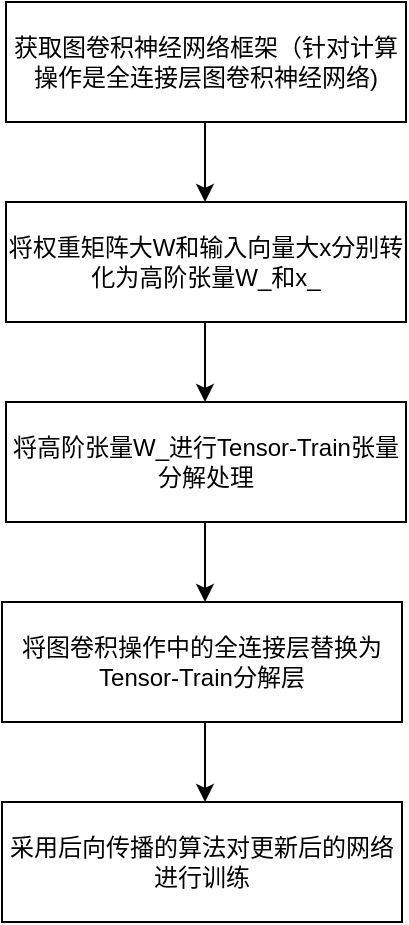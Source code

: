 <mxfile version="20.0.4" type="github" pages="4">
  <diagram id="wjAvKNhvG2bldBXunozt" name="流程图">
    <mxGraphModel dx="1422" dy="762" grid="1" gridSize="10" guides="1" tooltips="1" connect="1" arrows="1" fold="1" page="1" pageScale="1" pageWidth="827" pageHeight="1169" math="0" shadow="0">
      <root>
        <mxCell id="0" />
        <mxCell id="1" parent="0" />
        <mxCell id="dovzdQ19YxwfRrEQ2zp6-1" value="获取图卷积神经网络框架（针对计算操作是全连接层图卷积神经网络)" style="rounded=0;whiteSpace=wrap;html=1;align=center;" vertex="1" parent="1">
          <mxGeometry x="320" y="60" width="200" height="60" as="geometry" />
        </mxCell>
        <mxCell id="dovzdQ19YxwfRrEQ2zp6-2" value="将权重矩阵大W和输入向量大x分别转化为高阶张量W_和x_" style="rounded=0;whiteSpace=wrap;html=1;" vertex="1" parent="1">
          <mxGeometry x="320" y="160" width="200" height="60" as="geometry" />
        </mxCell>
        <mxCell id="dovzdQ19YxwfRrEQ2zp6-4" value="将高阶张量W_进行Tensor-Train张量分解处理" style="rounded=0;whiteSpace=wrap;html=1;" vertex="1" parent="1">
          <mxGeometry x="320" y="260" width="200" height="60" as="geometry" />
        </mxCell>
        <mxCell id="dovzdQ19YxwfRrEQ2zp6-6" value="将图卷积操作中的全连接层替换为Tensor-Train分解层" style="rounded=0;whiteSpace=wrap;html=1;" vertex="1" parent="1">
          <mxGeometry x="318" y="360" width="200" height="60" as="geometry" />
        </mxCell>
        <mxCell id="dovzdQ19YxwfRrEQ2zp6-7" value="采用后向传播的算法对更新后的网络进行训练" style="rounded=0;whiteSpace=wrap;html=1;" vertex="1" parent="1">
          <mxGeometry x="318" y="460" width="200" height="60" as="geometry" />
        </mxCell>
        <mxCell id="dovzdQ19YxwfRrEQ2zp6-8" value="" style="endArrow=classic;html=1;rounded=0;fontFamily=Courier New;" edge="1" parent="1">
          <mxGeometry width="50" height="50" relative="1" as="geometry">
            <mxPoint x="419.5" y="120" as="sourcePoint" />
            <mxPoint x="419.5" y="160" as="targetPoint" />
          </mxGeometry>
        </mxCell>
        <mxCell id="dovzdQ19YxwfRrEQ2zp6-9" value="" style="endArrow=classic;html=1;rounded=0;fontFamily=Courier New;" edge="1" parent="1">
          <mxGeometry width="50" height="50" relative="1" as="geometry">
            <mxPoint x="419.5" y="220" as="sourcePoint" />
            <mxPoint x="419.5" y="260" as="targetPoint" />
          </mxGeometry>
        </mxCell>
        <mxCell id="dovzdQ19YxwfRrEQ2zp6-10" value="" style="endArrow=classic;html=1;rounded=0;fontFamily=Courier New;" edge="1" parent="1">
          <mxGeometry width="50" height="50" relative="1" as="geometry">
            <mxPoint x="419.5" y="320" as="sourcePoint" />
            <mxPoint x="419.5" y="360" as="targetPoint" />
          </mxGeometry>
        </mxCell>
        <mxCell id="dovzdQ19YxwfRrEQ2zp6-11" value="" style="endArrow=classic;html=1;rounded=0;fontFamily=Courier New;" edge="1" parent="1">
          <mxGeometry width="50" height="50" relative="1" as="geometry">
            <mxPoint x="419.5" y="420" as="sourcePoint" />
            <mxPoint x="419.5" y="460" as="targetPoint" />
          </mxGeometry>
        </mxCell>
      </root>
    </mxGraphModel>
  </diagram>
  <diagram id="1D9esu6gF0xUNEVL_uYB" name="reshape">
    <mxGraphModel dx="813" dy="435" grid="1" gridSize="1" guides="1" tooltips="1" connect="1" arrows="1" fold="1" page="1" pageScale="1" pageWidth="827" pageHeight="1169" math="1" shadow="0">
      <root>
        <mxCell id="0" />
        <mxCell id="1" parent="0" />
        <mxCell id="swROk9PxityTE_QEOcyG-2" value="" style="rounded=0;whiteSpace=wrap;html=1;fontFamily=Courier New;fillColor=#999999;" vertex="1" parent="1">
          <mxGeometry x="167" y="334" width="100" height="59" as="geometry" />
        </mxCell>
        <mxCell id="swROk9PxityTE_QEOcyG-3" value="" style="rounded=0;whiteSpace=wrap;html=1;fontFamily=Courier New;" vertex="1" parent="1">
          <mxGeometry x="435" y="483" width="120" height="60" as="geometry" />
        </mxCell>
        <mxCell id="swROk9PxityTE_QEOcyG-4" value="" style="endArrow=none;html=1;fontFamily=Courier New;strokeWidth=5;rounded=0;" edge="1" parent="1">
          <mxGeometry width="50" height="50" relative="1" as="geometry">
            <mxPoint x="180" y="205" as="sourcePoint" />
            <mxPoint x="250" y="205" as="targetPoint" />
          </mxGeometry>
        </mxCell>
        <mxCell id="swROk9PxityTE_QEOcyG-5" value="&lt;font face=&quot;Tahoma&quot; style=&quot;font-size: 23px;&quot;&gt;x&lt;/font&gt;" style="text;html=1;align=center;verticalAlign=middle;resizable=0;points=[];autosize=1;strokeColor=none;fillColor=none;fontFamily=Courier New;" vertex="1" parent="1">
          <mxGeometry x="152" y="180" width="30" height="41" as="geometry" />
        </mxCell>
        <mxCell id="swROk9PxityTE_QEOcyG-6" value="" style="ellipse;whiteSpace=wrap;html=1;aspect=fixed;fontFamily=Courier New;fontSize=23;fillColor=#808080;" vertex="1" parent="1">
          <mxGeometry x="435" y="192" width="34" height="34" as="geometry" />
        </mxCell>
        <mxCell id="swROk9PxityTE_QEOcyG-8" value="" style="ellipse;whiteSpace=wrap;html=1;aspect=fixed;fontFamily=Courier New;fontSize=23;fillColor=#808080;" vertex="1" parent="1">
          <mxGeometry x="776" y="544" width="34" height="34" as="geometry" />
        </mxCell>
        <mxCell id="swROk9PxityTE_QEOcyG-9" value="" style="endArrow=none;html=1;rounded=0;fontFamily=Courier New;fontSize=23;strokeWidth=2;" edge="1" parent="1">
          <mxGeometry width="50" height="50" relative="1" as="geometry">
            <mxPoint x="452" y="194" as="sourcePoint" />
            <mxPoint x="452" y="164" as="targetPoint" />
          </mxGeometry>
        </mxCell>
        <mxCell id="swROk9PxityTE_QEOcyG-10" value="" style="endArrow=none;html=1;rounded=0;fontFamily=Courier New;fontSize=23;strokeWidth=2;strokeColor=#000000;" edge="1" parent="1">
          <mxGeometry width="50" height="50" relative="1" as="geometry">
            <mxPoint x="464" y="199" as="sourcePoint" />
            <mxPoint x="486" y="177" as="targetPoint" />
          </mxGeometry>
        </mxCell>
        <mxCell id="swROk9PxityTE_QEOcyG-12" value="" style="endArrow=none;html=1;rounded=0;fontFamily=Courier New;fontSize=23;strokeWidth=2;" edge="1" parent="1">
          <mxGeometry width="50" height="50" relative="1" as="geometry">
            <mxPoint x="452" y="256" as="sourcePoint" />
            <mxPoint x="452" y="226" as="targetPoint" />
          </mxGeometry>
        </mxCell>
        <mxCell id="swROk9PxityTE_QEOcyG-13" value="" style="endArrow=none;html=1;rounded=0;fontFamily=Courier New;fontSize=23;strokeWidth=2;entryX=0.016;entryY=0.282;entryDx=0;entryDy=0;entryPerimeter=0;" edge="1" parent="1" target="swROk9PxityTE_QEOcyG-6">
          <mxGeometry width="50" height="50" relative="1" as="geometry">
            <mxPoint x="410" y="184" as="sourcePoint" />
            <mxPoint x="436" y="202" as="targetPoint" />
          </mxGeometry>
        </mxCell>
        <mxCell id="swROk9PxityTE_QEOcyG-14" value="" style="endArrow=none;html=1;rounded=0;fontFamily=Courier New;fontSize=23;strokeWidth=2;" edge="1" parent="1">
          <mxGeometry width="50" height="50" relative="1" as="geometry">
            <mxPoint x="487" y="232" as="sourcePoint" />
            <mxPoint x="465" y="220" as="targetPoint" />
          </mxGeometry>
        </mxCell>
        <mxCell id="swROk9PxityTE_QEOcyG-17" value="&lt;span style=&quot;color: rgb(0, 0, 0); font-size: 23px; font-style: normal; font-variant-ligatures: normal; font-variant-caps: normal; font-weight: 400; letter-spacing: normal; orphans: 2; text-align: center; text-indent: 0px; text-transform: none; widows: 2; word-spacing: 0px; -webkit-text-stroke-width: 0px; background-color: rgb(248, 249, 250); text-decoration-thickness: initial; text-decoration-style: initial; text-decoration-color: initial; float: none; display: inline !important;&quot;&gt;&lt;font&gt;$$i_2$$&lt;/font&gt;&lt;/span&gt;" style="text;whiteSpace=wrap;html=1;fontSize=23;fontFamily=Tahoma;" vertex="1" parent="1">
          <mxGeometry x="496" y="128" width="48" height="42" as="geometry" />
        </mxCell>
        <mxCell id="swROk9PxityTE_QEOcyG-18" value="&lt;span style=&quot;text-align: center;&quot;&gt;$$i_3$$&lt;/span&gt;" style="text;whiteSpace=wrap;html=1;fontSize=23;fontFamily=Tahoma;" vertex="1" parent="1">
          <mxGeometry x="499" y="191" width="48" height="42" as="geometry" />
        </mxCell>
        <mxCell id="swROk9PxityTE_QEOcyG-19" value="&lt;span style=&quot;text-align: center;&quot;&gt;$$i_4$$&lt;/span&gt;" style="text;whiteSpace=wrap;html=1;fontSize=23;fontFamily=Tahoma;" vertex="1" parent="1">
          <mxGeometry x="444" y="230" width="48" height="42" as="geometry" />
        </mxCell>
        <mxCell id="swROk9PxityTE_QEOcyG-20" value="&lt;span style=&quot;text-align: center;&quot;&gt;$$i_n$$&lt;/span&gt;" style="text;whiteSpace=wrap;html=1;fontSize=23;fontFamily=Tahoma;" vertex="1" parent="1">
          <mxGeometry x="379" y="135" width="48" height="42" as="geometry" />
        </mxCell>
        <mxCell id="swROk9PxityTE_QEOcyG-21" value="&lt;span style=&quot;color: rgb(0, 0, 0); font-family: &amp;quot;Courier New&amp;quot;; font-style: normal; font-variant-ligatures: normal; font-variant-caps: normal; font-weight: 400; letter-spacing: normal; orphans: 2; text-align: center; text-indent: 0px; text-transform: none; widows: 2; word-spacing: 0px; -webkit-text-stroke-width: 0px; background-color: rgb(248, 249, 250); text-decoration-thickness: initial; text-decoration-style: initial; text-decoration-color: initial; float: none; display: inline !important;&quot;&gt;&lt;font style=&quot;font-size: 20px;&quot;&gt;...&lt;/font&gt;&lt;/span&gt;" style="text;whiteSpace=wrap;html=1;fontSize=23;fontFamily=Courier New;" vertex="1" parent="1">
          <mxGeometry x="389" y="203" width="48" height="42" as="geometry" />
        </mxCell>
        <mxCell id="swROk9PxityTE_QEOcyG-22" value="&lt;font style=&quot;font-size: 15px;&quot;&gt;$$I×J$$&lt;/font&gt;" style="text;html=1;align=center;verticalAlign=middle;resizable=0;points=[];autosize=1;strokeColor=none;fillColor=none;fontSize=20;fontFamily=Tahoma;" vertex="1" parent="1">
          <mxGeometry x="178" y="300" width="75" height="37" as="geometry" />
        </mxCell>
        <mxCell id="swROk9PxityTE_QEOcyG-23" value="W" style="text;html=1;align=center;verticalAlign=middle;resizable=0;points=[];autosize=1;strokeColor=none;fillColor=none;fontSize=20;fontFamily=Tahoma;" vertex="1" parent="1">
          <mxGeometry x="136" y="342" width="37" height="37" as="geometry" />
        </mxCell>
        <mxCell id="swROk9PxityTE_QEOcyG-25" value="&lt;svg style=&quot;vertical-align: -0.339ex;&quot; xmlns:xlink=&quot;http://www.w3.org/1999/xlink&quot; viewBox=&quot;0 -661 781.6 811&quot; role=&quot;img&quot; height=&quot;1.835ex&quot; width=&quot;1.768ex&quot; xmlns=&quot;http://www.w3.org/2000/svg&quot;&gt;&lt;defs&gt;&lt;path d=&quot;M184 600Q184 624 203 642T247 661Q265 661 277 649T290 619Q290 596 270 577T226 557Q211 557 198 567T184 600ZM21 287Q21 295 30 318T54 369T98 420T158 442Q197 442 223 419T250 357Q250 340 236 301T196 196T154 83Q149 61 149 51Q149 26 166 26Q175 26 185 29T208 43T235 78T260 137Q263 149 265 151T282 153Q302 153 302 143Q302 135 293 112T268 61T223 11T161 -11Q129 -11 102 10T74 74Q74 91 79 106T122 220Q160 321 166 341T173 380Q173 404 156 404H154Q124 404 99 371T61 287Q60 286 59 284T58 281T56 279T53 278T49 278T41 278H27Q21 284 21 287Z&quot; id=&quot;MJX-3-TEX-I-1D456&quot;&gt;&lt;/path&gt;&lt;path d=&quot;M213 578L200 573Q186 568 160 563T102 556H83V602H102Q149 604 189 617T245 641T273 663Q275 666 285 666Q294 666 302 660V361L303 61Q310 54 315 52T339 48T401 46H427V0H416Q395 3 257 3Q121 3 100 0H88V46H114Q136 46 152 46T177 47T193 50T201 52T207 57T213 61V578Z&quot; id=&quot;MJX-3-TEX-N-31&quot;&gt;&lt;/path&gt;&lt;/defs&gt;&lt;g transform=&quot;scale(1,-1)&quot; stroke-width=&quot;0&quot; fill=&quot;currentColor&quot; stroke=&quot;currentColor&quot;&gt;&lt;g data-mml-node=&quot;math&quot;&gt;&lt;g data-mml-node=&quot;msub&quot;&gt;&lt;g data-mml-node=&quot;mi&quot;&gt;&lt;use xlink:href=&quot;#MJX-3-TEX-I-1D456&quot; data-c=&quot;1D456&quot;&gt;&lt;/use&gt;&lt;/g&gt;&lt;g transform=&quot;translate(378,-150) scale(0.707)&quot; data-mml-node=&quot;mn&quot;&gt;&lt;use xlink:href=&quot;#MJX-3-TEX-N-31&quot; data-c=&quot;31&quot;&gt;&lt;/use&gt;&lt;/g&gt;&lt;/g&gt;&lt;/g&gt;&lt;/g&gt;&lt;/svg&gt;" style="text;html=1;align=center;verticalAlign=middle;resizable=0;points=[];autosize=1;strokeColor=none;fillColor=none;fontSize=23;fontFamily=Tahoma;fontColor=default;" vertex="1" parent="1">
          <mxGeometry x="432" y="125" width="41" height="41" as="geometry" />
        </mxCell>
        <mxCell id="swROk9PxityTE_QEOcyG-26" value="&lt;svg style=&quot;vertical-align: -0.339ex;&quot; xmlns:xlink=&quot;http://www.w3.org/1999/xlink&quot; viewBox=&quot;0 -661 781.6 811&quot; role=&quot;img&quot; height=&quot;1.835ex&quot; width=&quot;1.768ex&quot; xmlns=&quot;http://www.w3.org/2000/svg&quot;&gt;&lt;defs&gt;&lt;path d=&quot;M184 600Q184 624 203 642T247 661Q265 661 277 649T290 619Q290 596 270 577T226 557Q211 557 198 567T184 600ZM21 287Q21 295 30 318T54 369T98 420T158 442Q197 442 223 419T250 357Q250 340 236 301T196 196T154 83Q149 61 149 51Q149 26 166 26Q175 26 185 29T208 43T235 78T260 137Q263 149 265 151T282 153Q302 153 302 143Q302 135 293 112T268 61T223 11T161 -11Q129 -11 102 10T74 74Q74 91 79 106T122 220Q160 321 166 341T173 380Q173 404 156 404H154Q124 404 99 371T61 287Q60 286 59 284T58 281T56 279T53 278T49 278T41 278H27Q21 284 21 287Z&quot; id=&quot;MJX-3-TEX-I-1D456&quot;&gt;&lt;/path&gt;&lt;path d=&quot;M213 578L200 573Q186 568 160 563T102 556H83V602H102Q149 604 189 617T245 641T273 663Q275 666 285 666Q294 666 302 660V361L303 61Q310 54 315 52T339 48T401 46H427V0H416Q395 3 257 3Q121 3 100 0H88V46H114Q136 46 152 46T177 47T193 50T201 52T207 57T213 61V578Z&quot; id=&quot;MJX-3-TEX-N-31&quot;&gt;&lt;/path&gt;&lt;/defs&gt;&lt;g transform=&quot;scale(1,-1)&quot; stroke-width=&quot;0&quot; fill=&quot;currentColor&quot; stroke=&quot;currentColor&quot;&gt;&lt;g data-mml-node=&quot;math&quot;&gt;&lt;g data-mml-node=&quot;msub&quot;&gt;&lt;g data-mml-node=&quot;mi&quot;&gt;&lt;use xlink:href=&quot;#MJX-3-TEX-I-1D456&quot; data-c=&quot;1D456&quot;&gt;&lt;/use&gt;&lt;/g&gt;&lt;g transform=&quot;translate(378,-150) scale(0.707)&quot; data-mml-node=&quot;mn&quot;&gt;&lt;use xlink:href=&quot;#MJX-3-TEX-N-31&quot; data-c=&quot;31&quot;&gt;&lt;/use&gt;&lt;/g&gt;&lt;/g&gt;&lt;/g&gt;&lt;/g&gt;&lt;/svg&gt;" style="text;html=1;align=center;verticalAlign=middle;resizable=0;points=[];autosize=1;strokeColor=none;fillColor=none;fontSize=23;fontFamily=Tahoma;fontColor=default;" vertex="1" parent="1">
          <mxGeometry x="432" y="125" width="41" height="41" as="geometry" />
        </mxCell>
        <mxCell id="swROk9PxityTE_QEOcyG-28" value="" style="endArrow=classic;html=1;rounded=0;fontFamily=Tahoma;fontSize=23;fontColor=default;strokeColor=#000000;strokeWidth=2;" edge="1" parent="1">
          <mxGeometry width="50" height="50" relative="1" as="geometry">
            <mxPoint x="287" y="207" as="sourcePoint" />
            <mxPoint x="358" y="207" as="targetPoint" />
          </mxGeometry>
        </mxCell>
        <mxCell id="swROk9PxityTE_QEOcyG-30" value="&lt;font style=&quot;font-size: 15px;&quot;&gt;$$reshape$$&lt;/font&gt;" style="text;html=1;align=center;verticalAlign=middle;resizable=0;points=[];autosize=1;strokeColor=none;fillColor=none;fontSize=23;fontFamily=Tahoma;fontColor=default;" vertex="1" parent="1">
          <mxGeometry x="270" y="170" width="104" height="41" as="geometry" />
        </mxCell>
        <mxCell id="swROk9PxityTE_QEOcyG-31" value="" style="endArrow=classic;html=1;rounded=0;fontFamily=Tahoma;fontSize=23;fontColor=default;strokeColor=#000000;strokeWidth=2;" edge="1" parent="1">
          <mxGeometry width="50" height="50" relative="1" as="geometry">
            <mxPoint x="295" y="364.66" as="sourcePoint" />
            <mxPoint x="366" y="364.66" as="targetPoint" />
          </mxGeometry>
        </mxCell>
        <mxCell id="swROk9PxityTE_QEOcyG-32" value="$$I$$" style="text;html=1;align=center;verticalAlign=middle;resizable=0;points=[];autosize=1;strokeColor=none;fillColor=none;fontSize=15;fontFamily=Tahoma;fontColor=default;" vertex="1" parent="1">
          <mxGeometry x="186" y="171" width="57" height="31" as="geometry" />
        </mxCell>
        <mxCell id="swROk9PxityTE_QEOcyG-33" value="$$reshape$$&lt;br&gt;" style="text;html=1;align=center;verticalAlign=middle;resizable=0;points=[];autosize=1;strokeColor=none;fillColor=none;fontSize=15;fontFamily=Tahoma;fontColor=default;" vertex="1" parent="1">
          <mxGeometry x="280" y="337" width="104" height="31" as="geometry" />
        </mxCell>
        <mxCell id="swROk9PxityTE_QEOcyG-34" value="" style="ellipse;whiteSpace=wrap;html=1;aspect=fixed;fontFamily=Courier New;fontSize=23;fillColor=#808080;" vertex="1" parent="1">
          <mxGeometry x="436" y="346" width="34" height="34" as="geometry" />
        </mxCell>
        <mxCell id="swROk9PxityTE_QEOcyG-36" value="" style="endArrow=none;html=1;rounded=0;fontFamily=Courier New;fontSize=23;strokeWidth=2;strokeColor=#000000;" edge="1" parent="1">
          <mxGeometry width="50" height="50" relative="1" as="geometry">
            <mxPoint x="465" y="353" as="sourcePoint" />
            <mxPoint x="487" y="331" as="targetPoint" />
          </mxGeometry>
        </mxCell>
        <mxCell id="swROk9PxityTE_QEOcyG-37" value="" style="endArrow=none;html=1;rounded=0;fontFamily=Courier New;fontSize=23;strokeWidth=2;" edge="1" parent="1">
          <mxGeometry width="50" height="50" relative="1" as="geometry">
            <mxPoint x="426" y="394" as="sourcePoint" />
            <mxPoint x="443" y="378.0" as="targetPoint" />
          </mxGeometry>
        </mxCell>
        <mxCell id="swROk9PxityTE_QEOcyG-38" value="" style="endArrow=none;html=1;rounded=0;fontFamily=Courier New;fontSize=23;strokeWidth=2;entryX=0;entryY=0;entryDx=0;entryDy=0;" edge="1" parent="1" target="swROk9PxityTE_QEOcyG-34" source="swROk9PxityTE_QEOcyG-46">
          <mxGeometry width="50" height="50" relative="1" as="geometry">
            <mxPoint x="411" y="338" as="sourcePoint" />
            <mxPoint x="437" y="356" as="targetPoint" />
          </mxGeometry>
        </mxCell>
        <mxCell id="swROk9PxityTE_QEOcyG-39" value="" style="endArrow=none;html=1;rounded=0;fontFamily=Courier New;fontSize=23;strokeWidth=2;" edge="1" parent="1">
          <mxGeometry width="50" height="50" relative="1" as="geometry">
            <mxPoint x="487" y="393" as="sourcePoint" />
            <mxPoint x="466" y="374" as="targetPoint" />
          </mxGeometry>
        </mxCell>
        <mxCell id="swROk9PxityTE_QEOcyG-43" value="&lt;span style=&quot;text-align: center;&quot;&gt;$$i_n$$&lt;/span&gt;" style="text;whiteSpace=wrap;html=1;fontSize=23;fontFamily=Tahoma;" vertex="1" parent="1">
          <mxGeometry x="490" y="273" width="48" height="42" as="geometry" />
        </mxCell>
        <mxCell id="swROk9PxityTE_QEOcyG-44" value="&lt;span style=&quot;color: rgb(0, 0, 0); font-family: &amp;quot;Courier New&amp;quot;; font-style: normal; font-variant-ligatures: normal; font-variant-caps: normal; font-weight: 400; letter-spacing: normal; orphans: 2; text-align: center; text-indent: 0px; text-transform: none; widows: 2; word-spacing: 0px; -webkit-text-stroke-width: 0px; background-color: rgb(248, 249, 250); text-decoration-thickness: initial; text-decoration-style: initial; text-decoration-color: initial; float: none; display: inline !important;&quot;&gt;&lt;font style=&quot;font-size: 20px;&quot;&gt;...&lt;/font&gt;&lt;/span&gt;" style="text;whiteSpace=wrap;html=1;fontSize=23;fontFamily=Courier New;" vertex="1" parent="1">
          <mxGeometry x="427" y="297" width="48" height="42" as="geometry" />
        </mxCell>
        <mxCell id="swROk9PxityTE_QEOcyG-46" value="&lt;svg style=&quot;vertical-align: -0.339ex;&quot; xmlns:xlink=&quot;http://www.w3.org/1999/xlink&quot; viewBox=&quot;0 -661 781.6 811&quot; role=&quot;img&quot; height=&quot;1.835ex&quot; width=&quot;1.768ex&quot; xmlns=&quot;http://www.w3.org/2000/svg&quot;&gt;&lt;defs&gt;&lt;path d=&quot;M184 600Q184 624 203 642T247 661Q265 661 277 649T290 619Q290 596 270 577T226 557Q211 557 198 567T184 600ZM21 287Q21 295 30 318T54 369T98 420T158 442Q197 442 223 419T250 357Q250 340 236 301T196 196T154 83Q149 61 149 51Q149 26 166 26Q175 26 185 29T208 43T235 78T260 137Q263 149 265 151T282 153Q302 153 302 143Q302 135 293 112T268 61T223 11T161 -11Q129 -11 102 10T74 74Q74 91 79 106T122 220Q160 321 166 341T173 380Q173 404 156 404H154Q124 404 99 371T61 287Q60 286 59 284T58 281T56 279T53 278T49 278T41 278H27Q21 284 21 287Z&quot; id=&quot;MJX-3-TEX-I-1D456&quot;&gt;&lt;/path&gt;&lt;path d=&quot;M213 578L200 573Q186 568 160 563T102 556H83V602H102Q149 604 189 617T245 641T273 663Q275 666 285 666Q294 666 302 660V361L303 61Q310 54 315 52T339 48T401 46H427V0H416Q395 3 257 3Q121 3 100 0H88V46H114Q136 46 152 46T177 47T193 50T201 52T207 57T213 61V578Z&quot; id=&quot;MJX-3-TEX-N-31&quot;&gt;&lt;/path&gt;&lt;/defs&gt;&lt;g transform=&quot;scale(1,-1)&quot; stroke-width=&quot;0&quot; fill=&quot;currentColor&quot; stroke=&quot;currentColor&quot;&gt;&lt;g data-mml-node=&quot;math&quot;&gt;&lt;g data-mml-node=&quot;msub&quot;&gt;&lt;g data-mml-node=&quot;mi&quot;&gt;&lt;use xlink:href=&quot;#MJX-3-TEX-I-1D456&quot; data-c=&quot;1D456&quot;&gt;&lt;/use&gt;&lt;/g&gt;&lt;g transform=&quot;translate(378,-150) scale(0.707)&quot; data-mml-node=&quot;mn&quot;&gt;&lt;use xlink:href=&quot;#MJX-3-TEX-N-31&quot; data-c=&quot;31&quot;&gt;&lt;/use&gt;&lt;/g&gt;&lt;/g&gt;&lt;/g&gt;&lt;/g&gt;&lt;/svg&gt;" style="text;html=1;align=center;verticalAlign=middle;resizable=0;points=[];autosize=1;strokeColor=none;fillColor=none;fontSize=23;fontFamily=Tahoma;fontColor=default;" vertex="1" parent="1">
          <mxGeometry x="382" y="295" width="41" height="41" as="geometry" />
        </mxCell>
        <mxCell id="swROk9PxityTE_QEOcyG-48" value="&lt;span style=&quot;color: rgb(0, 0, 0); font-family: &amp;quot;Courier New&amp;quot;; font-style: normal; font-variant-ligatures: normal; font-variant-caps: normal; font-weight: 400; letter-spacing: normal; orphans: 2; text-align: center; text-indent: 0px; text-transform: none; widows: 2; word-spacing: 0px; -webkit-text-stroke-width: 0px; background-color: rgb(248, 249, 250); text-decoration-thickness: initial; text-decoration-style: initial; text-decoration-color: initial; float: none; display: inline !important;&quot;&gt;&lt;font style=&quot;font-size: 20px;&quot;&gt;...&lt;/font&gt;&lt;/span&gt;" style="text;whiteSpace=wrap;html=1;fontSize=23;fontFamily=Courier New;" vertex="1" parent="1">
          <mxGeometry x="435" y="378" width="48" height="42" as="geometry" />
        </mxCell>
        <mxCell id="swROk9PxityTE_QEOcyG-49" value="&lt;font style=&quot;font-size: 20px;&quot;&gt;$$j_1$$&lt;/font&gt;" style="text;html=1;align=center;verticalAlign=middle;resizable=0;points=[];autosize=1;strokeColor=none;fillColor=none;fontSize=15;fontFamily=Tahoma;fontColor=default;" vertex="1" parent="1">
          <mxGeometry x="361" y="380" width="90" height="37" as="geometry" />
        </mxCell>
        <mxCell id="swROk9PxityTE_QEOcyG-50" value="$$j_m$$" style="text;html=1;align=center;verticalAlign=middle;resizable=0;points=[];autosize=1;strokeColor=none;fillColor=none;fontSize=20;fontFamily=Tahoma;fontColor=default;" vertex="1" parent="1">
          <mxGeometry x="458" y="382" width="96" height="37" as="geometry" />
        </mxCell>
      </root>
    </mxGraphModel>
  </diagram>
  <diagram id="4fCGzo78zcGFLibKgUmF" name="Decomposition">
    <mxGraphModel dx="1185" dy="635" grid="1" gridSize="10" guides="1" tooltips="1" connect="1" arrows="1" fold="1" page="1" pageScale="1" pageWidth="827" pageHeight="1169" math="1" shadow="0">
      <root>
        <mxCell id="0" />
        <mxCell id="1" parent="0" />
        <mxCell id="-J6TetbMNmrIyXnXoDWe-1" value="" style="ellipse;whiteSpace=wrap;html=1;aspect=fixed;fontFamily=Courier New;fontSize=23;fillColor=#808080;" vertex="1" parent="1">
          <mxGeometry x="195" y="313" width="34" height="34" as="geometry" />
        </mxCell>
        <mxCell id="-J6TetbMNmrIyXnXoDWe-2" value="" style="endArrow=none;html=1;rounded=0;fontFamily=Courier New;fontSize=23;strokeWidth=2;strokeColor=#000000;" edge="1" parent="1">
          <mxGeometry width="50" height="50" relative="1" as="geometry">
            <mxPoint x="224" y="320" as="sourcePoint" />
            <mxPoint x="246" y="298" as="targetPoint" />
          </mxGeometry>
        </mxCell>
        <mxCell id="-J6TetbMNmrIyXnXoDWe-3" value="" style="endArrow=none;html=1;rounded=0;fontFamily=Courier New;fontSize=23;strokeWidth=2;" edge="1" parent="1">
          <mxGeometry width="50" height="50" relative="1" as="geometry">
            <mxPoint x="185" y="361" as="sourcePoint" />
            <mxPoint x="202" y="345.0" as="targetPoint" />
          </mxGeometry>
        </mxCell>
        <mxCell id="-J6TetbMNmrIyXnXoDWe-4" value="" style="endArrow=none;html=1;rounded=0;fontFamily=Courier New;fontSize=23;strokeWidth=2;entryX=0;entryY=0;entryDx=0;entryDy=0;" edge="1" parent="1" source="-J6TetbMNmrIyXnXoDWe-8" target="-J6TetbMNmrIyXnXoDWe-1">
          <mxGeometry width="50" height="50" relative="1" as="geometry">
            <mxPoint x="170" y="305" as="sourcePoint" />
            <mxPoint x="196" y="323" as="targetPoint" />
          </mxGeometry>
        </mxCell>
        <mxCell id="-J6TetbMNmrIyXnXoDWe-5" value="" style="endArrow=none;html=1;rounded=0;fontFamily=Courier New;fontSize=23;strokeWidth=2;" edge="1" parent="1">
          <mxGeometry width="50" height="50" relative="1" as="geometry">
            <mxPoint x="246" y="360" as="sourcePoint" />
            <mxPoint x="225" y="341" as="targetPoint" />
          </mxGeometry>
        </mxCell>
        <mxCell id="-J6TetbMNmrIyXnXoDWe-6" value="&lt;span style=&quot;text-align: center;&quot;&gt;$$i_n$$&lt;/span&gt;" style="text;whiteSpace=wrap;html=1;fontSize=23;fontFamily=Tahoma;" vertex="1" parent="1">
          <mxGeometry x="249" y="240" width="48" height="42" as="geometry" />
        </mxCell>
        <mxCell id="-J6TetbMNmrIyXnXoDWe-7" value="&lt;span style=&quot;color: rgb(0, 0, 0); font-family: &amp;quot;Courier New&amp;quot;; font-style: normal; font-variant-ligatures: normal; font-variant-caps: normal; font-weight: 400; letter-spacing: normal; orphans: 2; text-align: center; text-indent: 0px; text-transform: none; widows: 2; word-spacing: 0px; -webkit-text-stroke-width: 0px; background-color: rgb(248, 249, 250); text-decoration-thickness: initial; text-decoration-style: initial; text-decoration-color: initial; float: none; display: inline !important;&quot;&gt;&lt;font style=&quot;font-size: 20px;&quot;&gt;...&lt;/font&gt;&lt;/span&gt;" style="text;whiteSpace=wrap;html=1;fontSize=23;fontFamily=Courier New;" vertex="1" parent="1">
          <mxGeometry x="186" y="264" width="48" height="42" as="geometry" />
        </mxCell>
        <mxCell id="-J6TetbMNmrIyXnXoDWe-8" value="&lt;svg style=&quot;vertical-align: -0.339ex;&quot; xmlns:xlink=&quot;http://www.w3.org/1999/xlink&quot; viewBox=&quot;0 -661 781.6 811&quot; role=&quot;img&quot; height=&quot;1.835ex&quot; width=&quot;1.768ex&quot; xmlns=&quot;http://www.w3.org/2000/svg&quot;&gt;&lt;defs&gt;&lt;path d=&quot;M184 600Q184 624 203 642T247 661Q265 661 277 649T290 619Q290 596 270 577T226 557Q211 557 198 567T184 600ZM21 287Q21 295 30 318T54 369T98 420T158 442Q197 442 223 419T250 357Q250 340 236 301T196 196T154 83Q149 61 149 51Q149 26 166 26Q175 26 185 29T208 43T235 78T260 137Q263 149 265 151T282 153Q302 153 302 143Q302 135 293 112T268 61T223 11T161 -11Q129 -11 102 10T74 74Q74 91 79 106T122 220Q160 321 166 341T173 380Q173 404 156 404H154Q124 404 99 371T61 287Q60 286 59 284T58 281T56 279T53 278T49 278T41 278H27Q21 284 21 287Z&quot; id=&quot;MJX-3-TEX-I-1D456&quot;&gt;&lt;/path&gt;&lt;path d=&quot;M213 578L200 573Q186 568 160 563T102 556H83V602H102Q149 604 189 617T245 641T273 663Q275 666 285 666Q294 666 302 660V361L303 61Q310 54 315 52T339 48T401 46H427V0H416Q395 3 257 3Q121 3 100 0H88V46H114Q136 46 152 46T177 47T193 50T201 52T207 57T213 61V578Z&quot; id=&quot;MJX-3-TEX-N-31&quot;&gt;&lt;/path&gt;&lt;/defs&gt;&lt;g transform=&quot;scale(1,-1)&quot; stroke-width=&quot;0&quot; fill=&quot;currentColor&quot; stroke=&quot;currentColor&quot;&gt;&lt;g data-mml-node=&quot;math&quot;&gt;&lt;g data-mml-node=&quot;msub&quot;&gt;&lt;g data-mml-node=&quot;mi&quot;&gt;&lt;use xlink:href=&quot;#MJX-3-TEX-I-1D456&quot; data-c=&quot;1D456&quot;&gt;&lt;/use&gt;&lt;/g&gt;&lt;g transform=&quot;translate(378,-150) scale(0.707)&quot; data-mml-node=&quot;mn&quot;&gt;&lt;use xlink:href=&quot;#MJX-3-TEX-N-31&quot; data-c=&quot;31&quot;&gt;&lt;/use&gt;&lt;/g&gt;&lt;/g&gt;&lt;/g&gt;&lt;/g&gt;&lt;/svg&gt;" style="text;html=1;align=center;verticalAlign=middle;resizable=0;points=[];autosize=1;strokeColor=none;fillColor=none;fontSize=23;fontFamily=Tahoma;fontColor=default;" vertex="1" parent="1">
          <mxGeometry x="141" y="262" width="41" height="41" as="geometry" />
        </mxCell>
        <mxCell id="-J6TetbMNmrIyXnXoDWe-9" value="&lt;span style=&quot;color: rgb(0, 0, 0); font-family: &amp;quot;Courier New&amp;quot;; font-style: normal; font-variant-ligatures: normal; font-variant-caps: normal; font-weight: 400; letter-spacing: normal; orphans: 2; text-align: center; text-indent: 0px; text-transform: none; widows: 2; word-spacing: 0px; -webkit-text-stroke-width: 0px; background-color: rgb(248, 249, 250); text-decoration-thickness: initial; text-decoration-style: initial; text-decoration-color: initial; float: none; display: inline !important;&quot;&gt;&lt;font style=&quot;font-size: 20px;&quot;&gt;...&lt;/font&gt;&lt;/span&gt;" style="text;whiteSpace=wrap;html=1;fontSize=23;fontFamily=Courier New;" vertex="1" parent="1">
          <mxGeometry x="194" y="345" width="48" height="42" as="geometry" />
        </mxCell>
        <mxCell id="-J6TetbMNmrIyXnXoDWe-10" value="&lt;font style=&quot;font-size: 20px;&quot;&gt;$$j_1$$&lt;/font&gt;" style="text;html=1;align=center;verticalAlign=middle;resizable=0;points=[];autosize=1;strokeColor=none;fillColor=none;fontSize=15;fontFamily=Tahoma;fontColor=default;" vertex="1" parent="1">
          <mxGeometry x="120" y="347" width="90" height="37" as="geometry" />
        </mxCell>
        <mxCell id="-J6TetbMNmrIyXnXoDWe-11" value="$$j_m$$" style="text;html=1;align=center;verticalAlign=middle;resizable=0;points=[];autosize=1;strokeColor=none;fillColor=none;fontSize=20;fontFamily=Tahoma;fontColor=default;" vertex="1" parent="1">
          <mxGeometry x="217" y="349" width="96" height="37" as="geometry" />
        </mxCell>
        <mxCell id="-J6TetbMNmrIyXnXoDWe-12" value="" style="endArrow=classic;html=1;rounded=0;fontFamily=Tahoma;fontSize=20;fontColor=default;strokeColor=#000000;strokeWidth=2;" edge="1" parent="1">
          <mxGeometry width="50" height="50" relative="1" as="geometry">
            <mxPoint x="300" y="330" as="sourcePoint" />
            <mxPoint x="380" y="330" as="targetPoint" />
          </mxGeometry>
        </mxCell>
        <mxCell id="-J6TetbMNmrIyXnXoDWe-13" value="$$TTD$$" style="text;html=1;align=center;verticalAlign=middle;resizable=0;points=[];autosize=1;strokeColor=none;fillColor=none;fontSize=20;fontFamily=Tahoma;fontColor=default;" vertex="1" parent="1">
          <mxGeometry x="290" y="290" width="100" height="40" as="geometry" />
        </mxCell>
        <mxCell id="-J6TetbMNmrIyXnXoDWe-16" style="edgeStyle=orthogonalEdgeStyle;rounded=0;orthogonalLoop=1;jettySize=auto;html=1;fontFamily=Tahoma;fontSize=20;fontColor=default;strokeColor=#000000;strokeWidth=2;endArrow=none;endFill=0;" edge="1" parent="1" source="-J6TetbMNmrIyXnXoDWe-14">
          <mxGeometry relative="1" as="geometry">
            <mxPoint x="489.5" y="380" as="targetPoint" />
          </mxGeometry>
        </mxCell>
        <mxCell id="-J6TetbMNmrIyXnXoDWe-17" style="edgeStyle=orthogonalEdgeStyle;rounded=0;orthogonalLoop=1;jettySize=auto;html=1;fontFamily=Tahoma;fontSize=20;fontColor=default;endArrow=none;endFill=0;strokeColor=#000000;strokeWidth=2;" edge="1" parent="1" source="-J6TetbMNmrIyXnXoDWe-14">
          <mxGeometry relative="1" as="geometry">
            <mxPoint x="489.5" y="280" as="targetPoint" />
          </mxGeometry>
        </mxCell>
        <mxCell id="-J6TetbMNmrIyXnXoDWe-18" style="edgeStyle=orthogonalEdgeStyle;rounded=0;orthogonalLoop=1;jettySize=auto;html=1;fontFamily=Tahoma;fontSize=20;fontColor=default;endArrow=none;endFill=0;strokeColor=#000000;strokeWidth=2;" edge="1" parent="1" source="-J6TetbMNmrIyXnXoDWe-14">
          <mxGeometry relative="1" as="geometry">
            <mxPoint x="530" y="330.5" as="targetPoint" />
          </mxGeometry>
        </mxCell>
        <mxCell id="-J6TetbMNmrIyXnXoDWe-19" style="edgeStyle=orthogonalEdgeStyle;rounded=0;orthogonalLoop=1;jettySize=auto;html=1;fontFamily=Tahoma;fontSize=20;fontColor=default;endArrow=none;endFill=0;strokeColor=#000000;strokeWidth=2;" edge="1" parent="1" source="-J6TetbMNmrIyXnXoDWe-14">
          <mxGeometry relative="1" as="geometry">
            <mxPoint x="450" y="330.5" as="targetPoint" />
          </mxGeometry>
        </mxCell>
        <mxCell id="-J6TetbMNmrIyXnXoDWe-14" value="" style="ellipse;whiteSpace=wrap;html=1;aspect=fixed;fontFamily=Courier New;fontSize=23;fillColor=#808080;" vertex="1" parent="1">
          <mxGeometry x="470" y="311" width="39" height="39" as="geometry" />
        </mxCell>
        <mxCell id="-J6TetbMNmrIyXnXoDWe-35" style="edgeStyle=orthogonalEdgeStyle;rounded=0;orthogonalLoop=1;jettySize=auto;html=1;fontFamily=Tahoma;fontSize=20;fontColor=default;strokeColor=#000000;strokeWidth=2;endArrow=none;endFill=0;" edge="1" parent="1" source="-J6TetbMNmrIyXnXoDWe-39">
          <mxGeometry relative="1" as="geometry">
            <mxPoint x="569.5" y="380" as="targetPoint" />
          </mxGeometry>
        </mxCell>
        <mxCell id="-J6TetbMNmrIyXnXoDWe-36" style="edgeStyle=orthogonalEdgeStyle;rounded=0;orthogonalLoop=1;jettySize=auto;html=1;fontFamily=Tahoma;fontSize=20;fontColor=default;endArrow=none;endFill=0;strokeColor=#000000;strokeWidth=2;" edge="1" parent="1" source="-J6TetbMNmrIyXnXoDWe-39">
          <mxGeometry relative="1" as="geometry">
            <mxPoint x="569.5" y="280" as="targetPoint" />
          </mxGeometry>
        </mxCell>
        <mxCell id="-J6TetbMNmrIyXnXoDWe-37" style="edgeStyle=orthogonalEdgeStyle;rounded=0;orthogonalLoop=1;jettySize=auto;html=1;fontFamily=Tahoma;fontSize=20;fontColor=default;endArrow=none;endFill=0;strokeColor=#000000;strokeWidth=2;" edge="1" parent="1" source="-J6TetbMNmrIyXnXoDWe-39">
          <mxGeometry relative="1" as="geometry">
            <mxPoint x="610" y="330.5" as="targetPoint" />
          </mxGeometry>
        </mxCell>
        <mxCell id="-J6TetbMNmrIyXnXoDWe-38" style="edgeStyle=orthogonalEdgeStyle;rounded=0;orthogonalLoop=1;jettySize=auto;html=1;fontFamily=Tahoma;fontSize=20;fontColor=default;endArrow=none;endFill=0;strokeColor=#000000;strokeWidth=2;" edge="1" parent="1" source="-J6TetbMNmrIyXnXoDWe-39">
          <mxGeometry relative="1" as="geometry">
            <mxPoint x="530" y="330.5" as="targetPoint" />
          </mxGeometry>
        </mxCell>
        <mxCell id="-J6TetbMNmrIyXnXoDWe-39" value="" style="ellipse;whiteSpace=wrap;html=1;aspect=fixed;fontFamily=Courier New;fontSize=23;fillColor=#808080;" vertex="1" parent="1">
          <mxGeometry x="550" y="311" width="39" height="39" as="geometry" />
        </mxCell>
        <mxCell id="-J6TetbMNmrIyXnXoDWe-40" style="edgeStyle=orthogonalEdgeStyle;rounded=0;orthogonalLoop=1;jettySize=auto;html=1;fontFamily=Tahoma;fontSize=20;fontColor=default;strokeColor=#000000;strokeWidth=2;endArrow=none;endFill=0;" edge="1" parent="1" source="-J6TetbMNmrIyXnXoDWe-44">
          <mxGeometry relative="1" as="geometry">
            <mxPoint x="699.5" y="380.5" as="targetPoint" />
          </mxGeometry>
        </mxCell>
        <mxCell id="-J6TetbMNmrIyXnXoDWe-41" style="edgeStyle=orthogonalEdgeStyle;rounded=0;orthogonalLoop=1;jettySize=auto;html=1;fontFamily=Tahoma;fontSize=20;fontColor=default;endArrow=none;endFill=0;strokeColor=#000000;strokeWidth=2;" edge="1" parent="1" source="-J6TetbMNmrIyXnXoDWe-44">
          <mxGeometry relative="1" as="geometry">
            <mxPoint x="699.5" y="280.5" as="targetPoint" />
          </mxGeometry>
        </mxCell>
        <mxCell id="-J6TetbMNmrIyXnXoDWe-42" style="edgeStyle=orthogonalEdgeStyle;rounded=0;orthogonalLoop=1;jettySize=auto;html=1;fontFamily=Tahoma;fontSize=20;fontColor=default;endArrow=none;endFill=0;strokeColor=#000000;strokeWidth=2;" edge="1" parent="1" source="-J6TetbMNmrIyXnXoDWe-44">
          <mxGeometry relative="1" as="geometry">
            <mxPoint x="740" y="331.0" as="targetPoint" />
          </mxGeometry>
        </mxCell>
        <mxCell id="-J6TetbMNmrIyXnXoDWe-43" style="edgeStyle=orthogonalEdgeStyle;rounded=0;orthogonalLoop=1;jettySize=auto;html=1;fontFamily=Tahoma;fontSize=20;fontColor=default;endArrow=none;endFill=0;strokeColor=#000000;strokeWidth=2;" edge="1" parent="1" source="-J6TetbMNmrIyXnXoDWe-44">
          <mxGeometry relative="1" as="geometry">
            <mxPoint x="660" y="331.0" as="targetPoint" />
          </mxGeometry>
        </mxCell>
        <mxCell id="-J6TetbMNmrIyXnXoDWe-44" value="" style="ellipse;whiteSpace=wrap;html=1;aspect=fixed;fontFamily=Courier New;fontSize=23;fillColor=#808080;" vertex="1" parent="1">
          <mxGeometry x="680" y="311.5" width="39" height="39" as="geometry" />
        </mxCell>
        <mxCell id="-J6TetbMNmrIyXnXoDWe-46" value="$$r$$" style="text;html=1;align=center;verticalAlign=middle;resizable=0;points=[];autosize=1;strokeColor=none;fillColor=none;fontSize=20;fontFamily=Tahoma;fontColor=default;" vertex="1" parent="1">
          <mxGeometry x="495" y="300" width="70" height="40" as="geometry" />
        </mxCell>
        <mxCell id="-J6TetbMNmrIyXnXoDWe-47" value="$$r$$" style="text;html=1;align=center;verticalAlign=middle;resizable=0;points=[];autosize=1;strokeColor=none;fillColor=none;fontSize=20;fontFamily=Tahoma;fontColor=default;" vertex="1" parent="1">
          <mxGeometry x="570" y="300" width="70" height="40" as="geometry" />
        </mxCell>
        <mxCell id="-J6TetbMNmrIyXnXoDWe-48" value="$$r$$" style="text;html=1;align=center;verticalAlign=middle;resizable=0;points=[];autosize=1;strokeColor=none;fillColor=none;fontSize=20;fontFamily=Tahoma;fontColor=default;" vertex="1" parent="1">
          <mxGeometry x="630" y="300" width="70" height="40" as="geometry" />
        </mxCell>
        <mxCell id="-J6TetbMNmrIyXnXoDWe-50" value="$$...$$" style="text;html=1;align=center;verticalAlign=middle;resizable=0;points=[];autosize=1;strokeColor=none;fillColor=none;fontSize=20;fontFamily=Tahoma;fontColor=default;" vertex="1" parent="1">
          <mxGeometry x="589" y="303" width="90" height="40" as="geometry" />
        </mxCell>
        <mxCell id="-J6TetbMNmrIyXnXoDWe-51" value="$$i_2$$" style="text;html=1;align=center;verticalAlign=middle;resizable=0;points=[];autosize=1;strokeColor=none;fillColor=none;fontSize=20;fontFamily=Tahoma;fontColor=default;" vertex="1" parent="1">
          <mxGeometry x="524.5" y="242" width="90" height="40" as="geometry" />
        </mxCell>
        <mxCell id="-J6TetbMNmrIyXnXoDWe-52" value="$$i_1$$" style="text;html=1;align=center;verticalAlign=middle;resizable=0;points=[];autosize=1;strokeColor=none;fillColor=none;fontSize=20;fontFamily=Tahoma;fontColor=default;" vertex="1" parent="1">
          <mxGeometry x="445" y="240" width="90" height="40" as="geometry" />
        </mxCell>
        <mxCell id="-J6TetbMNmrIyXnXoDWe-54" value="$$i_n$$" style="text;html=1;align=center;verticalAlign=middle;resizable=0;points=[];autosize=1;strokeColor=none;fillColor=none;fontSize=20;fontFamily=Tahoma;fontColor=default;" vertex="1" parent="1">
          <mxGeometry x="654.5" y="242" width="90" height="40" as="geometry" />
        </mxCell>
        <mxCell id="-J6TetbMNmrIyXnXoDWe-55" value="$$j_1$$" style="text;html=1;align=center;verticalAlign=middle;resizable=0;points=[];autosize=1;strokeColor=none;fillColor=none;fontSize=20;fontFamily=Tahoma;fontColor=default;" vertex="1" parent="1">
          <mxGeometry x="444.5" y="370" width="90" height="40" as="geometry" />
        </mxCell>
        <mxCell id="-J6TetbMNmrIyXnXoDWe-57" value="$$j_2$$" style="text;html=1;align=center;verticalAlign=middle;resizable=0;points=[];autosize=1;strokeColor=none;fillColor=none;fontSize=20;fontFamily=Tahoma;fontColor=default;" vertex="1" parent="1">
          <mxGeometry x="525" y="370" width="90" height="40" as="geometry" />
        </mxCell>
        <mxCell id="-J6TetbMNmrIyXnXoDWe-58" value="$$j_m$$" style="text;html=1;align=center;verticalAlign=middle;resizable=0;points=[];autosize=1;strokeColor=none;fillColor=none;fontSize=20;fontFamily=Tahoma;fontColor=default;" vertex="1" parent="1">
          <mxGeometry x="649.5" y="370" width="100" height="40" as="geometry" />
        </mxCell>
        <mxCell id="-J6TetbMNmrIyXnXoDWe-59" value="$$n=m$$" style="text;html=1;align=center;verticalAlign=middle;resizable=0;points=[];autosize=1;strokeColor=none;fillColor=none;fontSize=20;fontFamily=Tahoma;fontColor=default;" vertex="1" parent="1">
          <mxGeometry x="285" y="330" width="110" height="40" as="geometry" />
        </mxCell>
      </root>
    </mxGraphModel>
  </diagram>
  <diagram id="sw5N1mc7r6LdLQxah4WA" name="替换GCN">
    <mxGraphModel dx="1422" dy="762" grid="1" gridSize="10" guides="1" tooltips="1" connect="1" arrows="1" fold="1" page="1" pageScale="1" pageWidth="827" pageHeight="1169" math="0" shadow="0">
      <root>
        <mxCell id="0" />
        <mxCell id="1" parent="0" />
      </root>
    </mxGraphModel>
  </diagram>
</mxfile>
